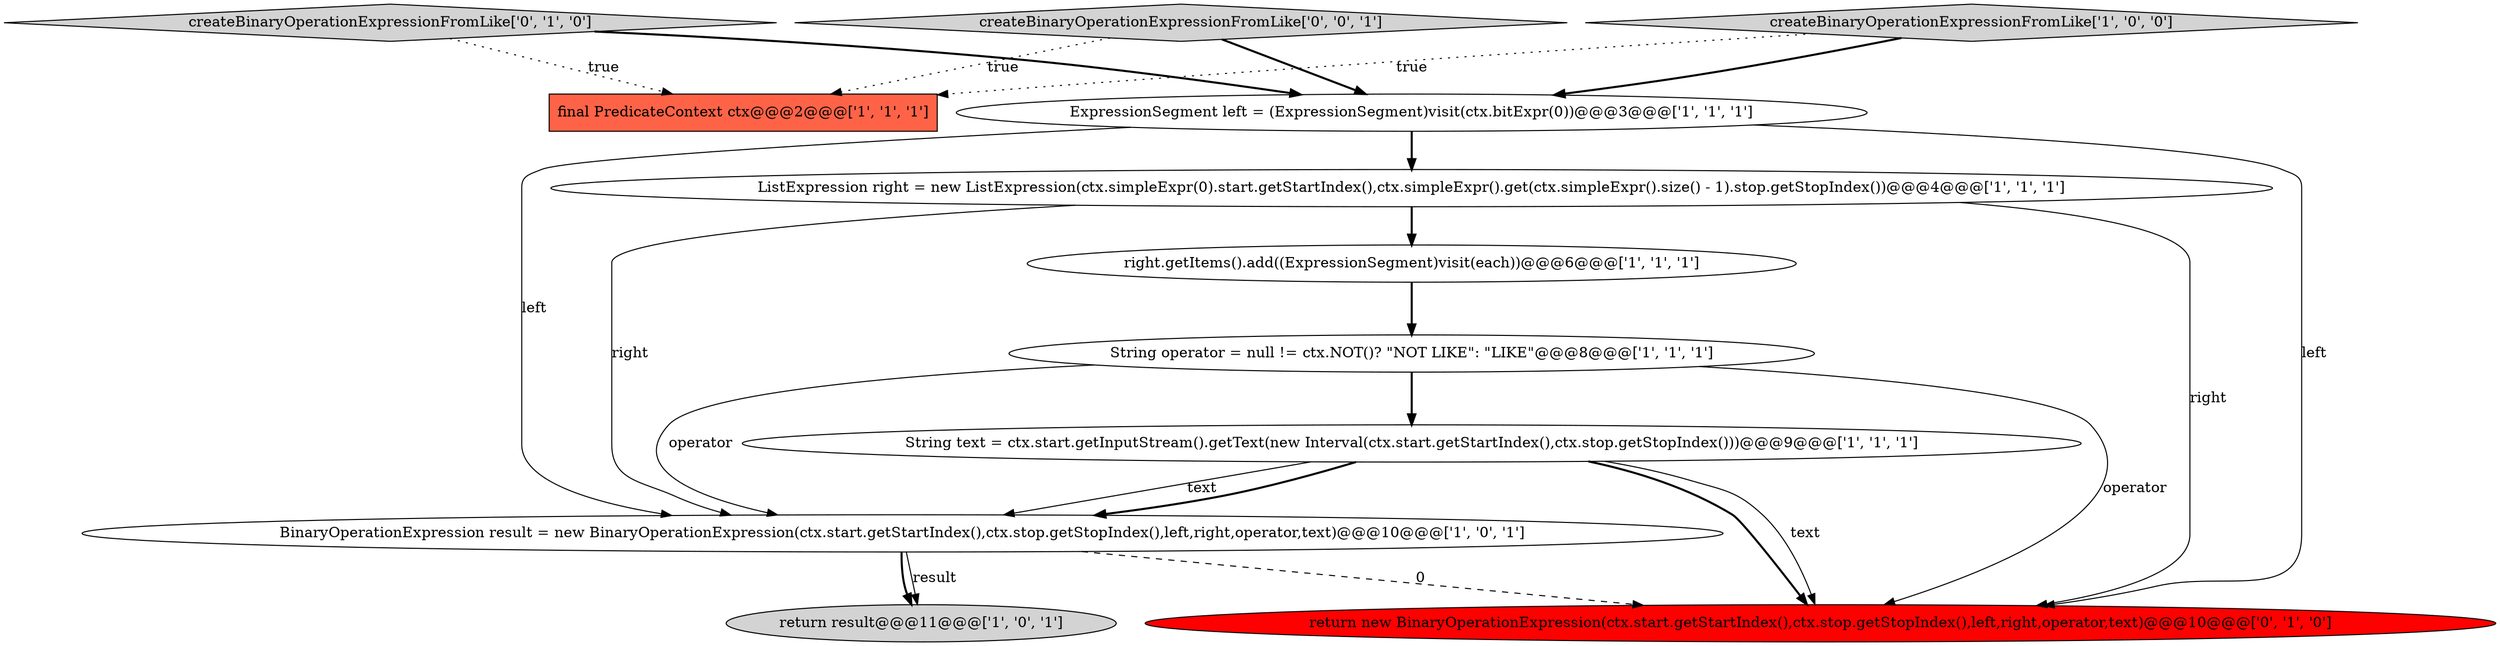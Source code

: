 digraph {
1 [style = filled, label = "ListExpression right = new ListExpression(ctx.simpleExpr(0).start.getStartIndex(),ctx.simpleExpr().get(ctx.simpleExpr().size() - 1).stop.getStopIndex())@@@4@@@['1', '1', '1']", fillcolor = white, shape = ellipse image = "AAA0AAABBB1BBB"];
3 [style = filled, label = "return result@@@11@@@['1', '0', '1']", fillcolor = lightgray, shape = ellipse image = "AAA0AAABBB1BBB"];
6 [style = filled, label = "right.getItems().add((ExpressionSegment)visit(each))@@@6@@@['1', '1', '1']", fillcolor = white, shape = ellipse image = "AAA0AAABBB1BBB"];
10 [style = filled, label = "createBinaryOperationExpressionFromLike['0', '1', '0']", fillcolor = lightgray, shape = diamond image = "AAA0AAABBB2BBB"];
7 [style = filled, label = "createBinaryOperationExpressionFromLike['1', '0', '0']", fillcolor = lightgray, shape = diamond image = "AAA0AAABBB1BBB"];
4 [style = filled, label = "ExpressionSegment left = (ExpressionSegment)visit(ctx.bitExpr(0))@@@3@@@['1', '1', '1']", fillcolor = white, shape = ellipse image = "AAA0AAABBB1BBB"];
5 [style = filled, label = "BinaryOperationExpression result = new BinaryOperationExpression(ctx.start.getStartIndex(),ctx.stop.getStopIndex(),left,right,operator,text)@@@10@@@['1', '0', '1']", fillcolor = white, shape = ellipse image = "AAA0AAABBB1BBB"];
2 [style = filled, label = "String text = ctx.start.getInputStream().getText(new Interval(ctx.start.getStartIndex(),ctx.stop.getStopIndex()))@@@9@@@['1', '1', '1']", fillcolor = white, shape = ellipse image = "AAA0AAABBB1BBB"];
8 [style = filled, label = "String operator = null != ctx.NOT()? \"NOT LIKE\": \"LIKE\"@@@8@@@['1', '1', '1']", fillcolor = white, shape = ellipse image = "AAA0AAABBB1BBB"];
0 [style = filled, label = "final PredicateContext ctx@@@2@@@['1', '1', '1']", fillcolor = tomato, shape = box image = "AAA0AAABBB1BBB"];
9 [style = filled, label = "return new BinaryOperationExpression(ctx.start.getStartIndex(),ctx.stop.getStopIndex(),left,right,operator,text)@@@10@@@['0', '1', '0']", fillcolor = red, shape = ellipse image = "AAA1AAABBB2BBB"];
11 [style = filled, label = "createBinaryOperationExpressionFromLike['0', '0', '1']", fillcolor = lightgray, shape = diamond image = "AAA0AAABBB3BBB"];
5->3 [style = bold, label=""];
4->9 [style = solid, label="left"];
11->4 [style = bold, label=""];
2->5 [style = solid, label="text"];
1->9 [style = solid, label="right"];
5->9 [style = dashed, label="0"];
7->4 [style = bold, label=""];
2->9 [style = bold, label=""];
7->0 [style = dotted, label="true"];
4->5 [style = solid, label="left"];
8->5 [style = solid, label="operator"];
8->9 [style = solid, label="operator"];
1->5 [style = solid, label="right"];
5->3 [style = solid, label="result"];
1->6 [style = bold, label=""];
8->2 [style = bold, label=""];
11->0 [style = dotted, label="true"];
6->8 [style = bold, label=""];
10->4 [style = bold, label=""];
10->0 [style = dotted, label="true"];
4->1 [style = bold, label=""];
2->5 [style = bold, label=""];
2->9 [style = solid, label="text"];
}

